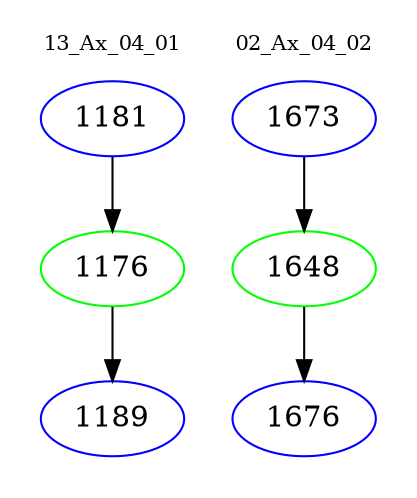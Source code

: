 digraph{
subgraph cluster_0 {
color = white
label = "13_Ax_04_01";
fontsize=10;
T0_1181 [label="1181", color="blue"]
T0_1181 -> T0_1176 [color="black"]
T0_1176 [label="1176", color="green"]
T0_1176 -> T0_1189 [color="black"]
T0_1189 [label="1189", color="blue"]
}
subgraph cluster_1 {
color = white
label = "02_Ax_04_02";
fontsize=10;
T1_1673 [label="1673", color="blue"]
T1_1673 -> T1_1648 [color="black"]
T1_1648 [label="1648", color="green"]
T1_1648 -> T1_1676 [color="black"]
T1_1676 [label="1676", color="blue"]
}
}
